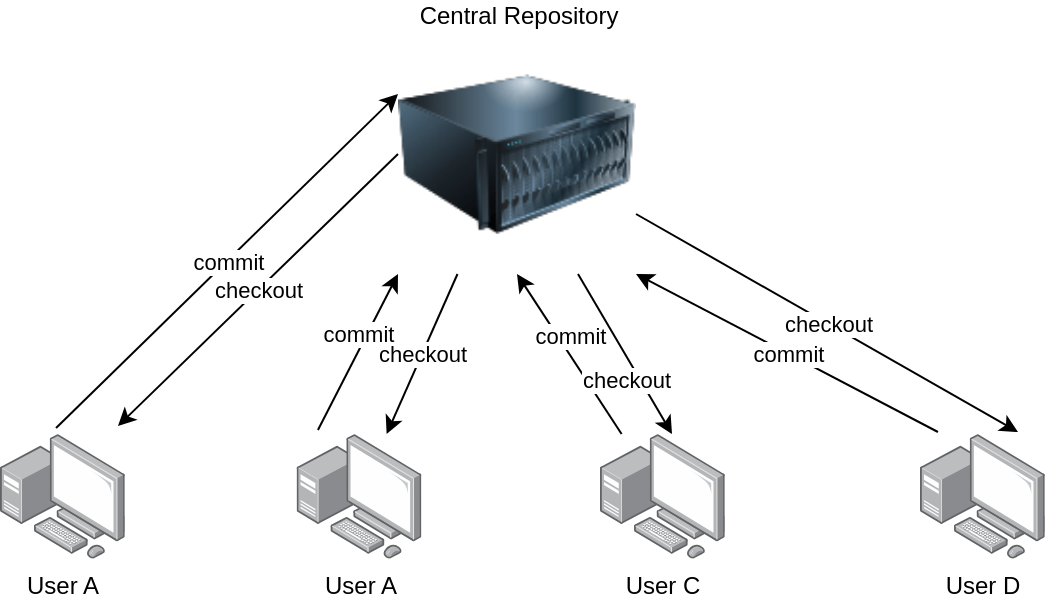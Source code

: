 <mxfile version="12.6.1" type="device"><diagram id="nTJUmgZhKwClimmT-P1N" name="Page-1"><mxGraphModel dx="868" dy="479" grid="1" gridSize="10" guides="1" tooltips="1" connect="1" arrows="1" fold="1" page="1" pageScale="1" pageWidth="850" pageHeight="1100" math="0" shadow="0"><root><mxCell id="0"/><mxCell id="1" parent="0"/><mxCell id="B1whdzLQRBGFhzbH14W6-2" value="Central Repository" style="image;html=1;labelBackgroundColor=#ffffff;image=img/lib/clip_art/computers/Server_128x128.png;labelPosition=center;verticalLabelPosition=top;align=center;verticalAlign=bottom;" vertex="1" parent="1"><mxGeometry x="340" y="80" width="119" height="120" as="geometry"/></mxCell><mxCell id="B1whdzLQRBGFhzbH14W6-3" value="User A" style="points=[];aspect=fixed;html=1;align=center;shadow=0;dashed=0;image;image=img/lib/allied_telesis/computer_and_terminals/Personal_Computer_with_Server.svg;" vertex="1" parent="1"><mxGeometry x="141" y="280" width="62.4" height="62.4" as="geometry"/></mxCell><mxCell id="B1whdzLQRBGFhzbH14W6-4" value="User A" style="points=[];aspect=fixed;html=1;align=center;shadow=0;dashed=0;image;image=img/lib/allied_telesis/computer_and_terminals/Personal_Computer_with_Server.svg;" vertex="1" parent="1"><mxGeometry x="289.3" y="280" width="62.4" height="62.4" as="geometry"/></mxCell><mxCell id="B1whdzLQRBGFhzbH14W6-5" value="User C" style="points=[];aspect=fixed;html=1;align=center;shadow=0;dashed=0;image;image=img/lib/allied_telesis/computer_and_terminals/Personal_Computer_with_Server.svg;" vertex="1" parent="1"><mxGeometry x="441" y="280" width="62.4" height="62.4" as="geometry"/></mxCell><mxCell id="B1whdzLQRBGFhzbH14W6-6" value="User D" style="points=[];aspect=fixed;html=1;align=center;shadow=0;dashed=0;image;image=img/lib/allied_telesis/computer_and_terminals/Personal_Computer_with_Server.svg;" vertex="1" parent="1"><mxGeometry x="601" y="280" width="62.4" height="62.4" as="geometry"/></mxCell><mxCell id="B1whdzLQRBGFhzbH14W6-7" value="commit" style="endArrow=classic;html=1;entryX=0;entryY=0.25;entryDx=0;entryDy=0;exitX=0.449;exitY=-0.048;exitDx=0;exitDy=0;exitPerimeter=0;" edge="1" parent="1" source="B1whdzLQRBGFhzbH14W6-3" target="B1whdzLQRBGFhzbH14W6-2"><mxGeometry width="50" height="50" relative="1" as="geometry"><mxPoint x="110" y="240" as="sourcePoint"/><mxPoint x="160" y="190" as="targetPoint"/></mxGeometry></mxCell><mxCell id="B1whdzLQRBGFhzbH14W6-8" value="checkout" style="endArrow=classic;html=1;exitX=0;exitY=0.5;exitDx=0;exitDy=0;" edge="1" parent="1" source="B1whdzLQRBGFhzbH14W6-2"><mxGeometry width="50" height="50" relative="1" as="geometry"><mxPoint x="161.982" y="290" as="sourcePoint"/><mxPoint x="200" y="276" as="targetPoint"/></mxGeometry></mxCell><mxCell id="B1whdzLQRBGFhzbH14W6-10" value="commit" style="endArrow=classic;html=1;entryX=0;entryY=1;entryDx=0;entryDy=0;exitX=0.171;exitY=-0.032;exitDx=0;exitDy=0;exitPerimeter=0;labelPosition=center;verticalLabelPosition=top;align=center;verticalAlign=bottom;" edge="1" parent="1" source="B1whdzLQRBGFhzbH14W6-4" target="B1whdzLQRBGFhzbH14W6-2"><mxGeometry width="50" height="50" relative="1" as="geometry"><mxPoint x="179.018" y="287.005" as="sourcePoint"/><mxPoint x="350" y="120" as="targetPoint"/></mxGeometry></mxCell><mxCell id="B1whdzLQRBGFhzbH14W6-11" value="checkout" style="endArrow=classic;html=1;exitX=0.25;exitY=1;exitDx=0;exitDy=0;" edge="1" parent="1" source="B1whdzLQRBGFhzbH14W6-2" target="B1whdzLQRBGFhzbH14W6-4"><mxGeometry width="50" height="50" relative="1" as="geometry"><mxPoint x="380" y="380" as="sourcePoint"/><mxPoint x="370" y="230" as="targetPoint"/></mxGeometry></mxCell><mxCell id="B1whdzLQRBGFhzbH14W6-12" value="commit" style="endArrow=classic;html=1;entryX=0.5;entryY=1;entryDx=0;entryDy=0;labelPosition=center;verticalLabelPosition=top;align=center;verticalAlign=bottom;" edge="1" parent="1" source="B1whdzLQRBGFhzbH14W6-5" target="B1whdzLQRBGFhzbH14W6-2"><mxGeometry width="50" height="50" relative="1" as="geometry"><mxPoint x="309.97" y="288.003" as="sourcePoint"/><mxPoint x="410" y="210" as="targetPoint"/></mxGeometry></mxCell><mxCell id="B1whdzLQRBGFhzbH14W6-13" value="commit" style="endArrow=classic;html=1;entryX=1;entryY=1;entryDx=0;entryDy=0;exitX=0.144;exitY=-0.016;exitDx=0;exitDy=0;exitPerimeter=0;" edge="1" parent="1" source="B1whdzLQRBGFhzbH14W6-6" target="B1whdzLQRBGFhzbH14W6-2"><mxGeometry width="50" height="50" relative="1" as="geometry"><mxPoint x="319.97" y="298.003" as="sourcePoint"/><mxPoint x="360" y="220" as="targetPoint"/></mxGeometry></mxCell><mxCell id="B1whdzLQRBGFhzbH14W6-14" value="checkout" style="endArrow=classic;html=1;entryX=0.577;entryY=0;entryDx=0;entryDy=0;entryPerimeter=0;labelPosition=center;verticalLabelPosition=bottom;align=center;verticalAlign=top;" edge="1" parent="1" target="B1whdzLQRBGFhzbH14W6-5"><mxGeometry width="50" height="50" relative="1" as="geometry"><mxPoint x="430" y="200" as="sourcePoint"/><mxPoint x="344.318" y="290" as="targetPoint"/></mxGeometry></mxCell><mxCell id="B1whdzLQRBGFhzbH14W6-15" value="checkout" style="endArrow=classic;html=1;exitX=1;exitY=0.75;exitDx=0;exitDy=0;entryX=0.785;entryY=-0.016;entryDx=0;entryDy=0;entryPerimeter=0;" edge="1" parent="1" source="B1whdzLQRBGFhzbH14W6-2" target="B1whdzLQRBGFhzbH14W6-6"><mxGeometry width="50" height="50" relative="1" as="geometry"><mxPoint x="389.75" y="220" as="sourcePoint"/><mxPoint x="354.318" y="300" as="targetPoint"/></mxGeometry></mxCell></root></mxGraphModel></diagram></mxfile>